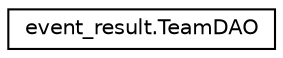 digraph "Graphical Class Hierarchy"
{
  edge [fontname="Helvetica",fontsize="10",labelfontname="Helvetica",labelfontsize="10"];
  node [fontname="Helvetica",fontsize="10",shape=record];
  rankdir="LR";
  Node0 [label="event_result.TeamDAO",height=0.2,width=0.4,color="black", fillcolor="white", style="filled",URL="$classevent__result_1_1_team_d_a_o.html"];
}
